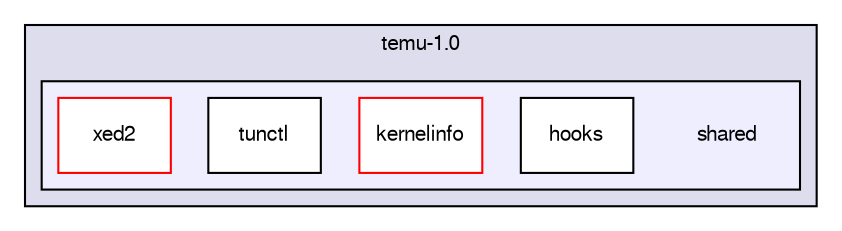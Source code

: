 digraph G {
  bgcolor=transparent;
  compound=true
  node [ fontsize="10", fontname="FreeSans"];
  edge [ labelfontsize="10", labelfontname="FreeSans"];
  subgraph clusterdir_4f22f3fd3d3cce94a331ff7cdf0bf085 {
    graph [ bgcolor="#ddddee", pencolor="black", label="temu-1.0" fontname="FreeSans", fontsize="10", URL="dir_4f22f3fd3d3cce94a331ff7cdf0bf085.html"]
  subgraph clusterdir_3b6767f6be6ef802b0654406f3e74d86 {
    graph [ bgcolor="#eeeeff", pencolor="black", label="" URL="dir_3b6767f6be6ef802b0654406f3e74d86.html"];
    dir_3b6767f6be6ef802b0654406f3e74d86 [shape=plaintext label="shared"];
    dir_746b9009001400334ed00e96381aa578 [shape=box label="hooks" color="black" fillcolor="white" style="filled" URL="dir_746b9009001400334ed00e96381aa578.html"];
    dir_fbd033cf0f173bdd94f5b5329bc47d78 [shape=box label="kernelinfo" color="red" fillcolor="white" style="filled" URL="dir_fbd033cf0f173bdd94f5b5329bc47d78.html"];
    dir_30501ed581b167b949e822343bbee119 [shape=box label="tunctl" color="black" fillcolor="white" style="filled" URL="dir_30501ed581b167b949e822343bbee119.html"];
    dir_0277bd4601ee6c31034924754cae7495 [shape=box label="xed2" color="red" fillcolor="white" style="filled" URL="dir_0277bd4601ee6c31034924754cae7495.html"];
  }
  }
}
